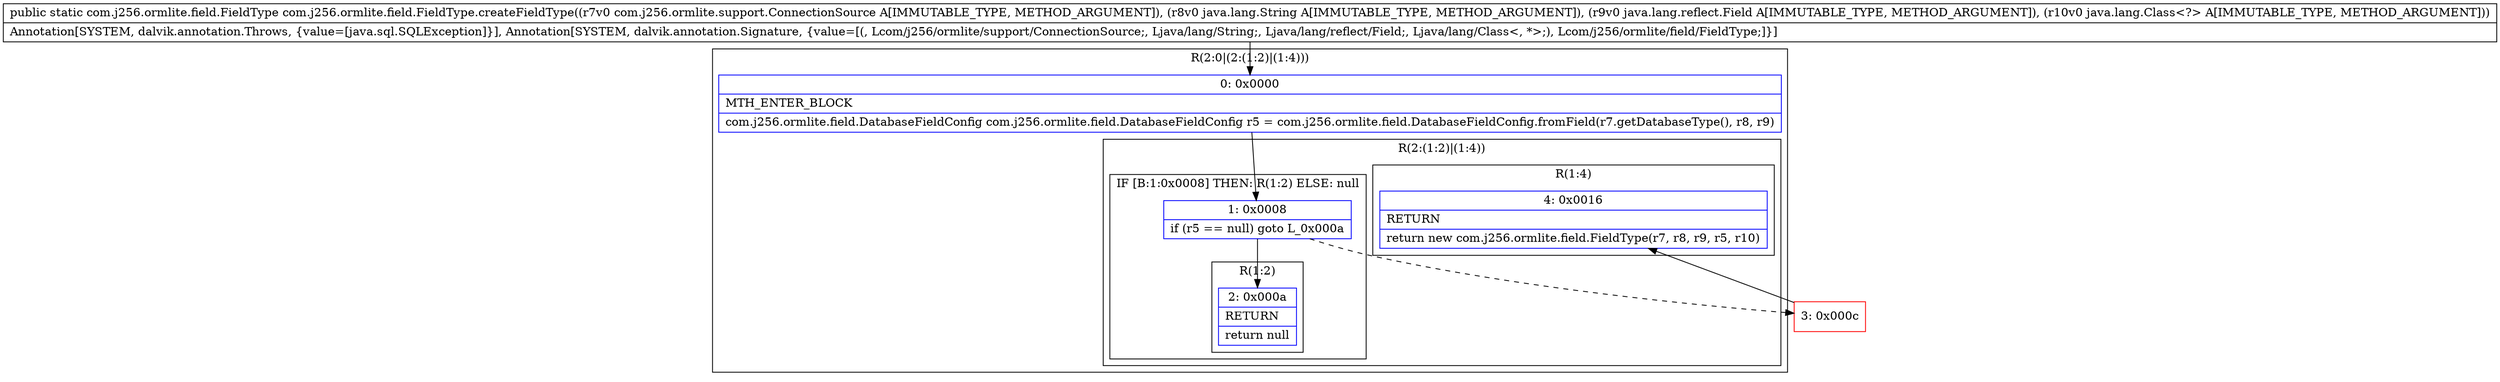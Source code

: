 digraph "CFG forcom.j256.ormlite.field.FieldType.createFieldType(Lcom\/j256\/ormlite\/support\/ConnectionSource;Ljava\/lang\/String;Ljava\/lang\/reflect\/Field;Ljava\/lang\/Class;)Lcom\/j256\/ormlite\/field\/FieldType;" {
subgraph cluster_Region_766709109 {
label = "R(2:0|(2:(1:2)|(1:4)))";
node [shape=record,color=blue];
Node_0 [shape=record,label="{0\:\ 0x0000|MTH_ENTER_BLOCK\l|com.j256.ormlite.field.DatabaseFieldConfig com.j256.ormlite.field.DatabaseFieldConfig r5 = com.j256.ormlite.field.DatabaseFieldConfig.fromField(r7.getDatabaseType(), r8, r9)\l}"];
subgraph cluster_Region_1633198144 {
label = "R(2:(1:2)|(1:4))";
node [shape=record,color=blue];
subgraph cluster_IfRegion_310504219 {
label = "IF [B:1:0x0008] THEN: R(1:2) ELSE: null";
node [shape=record,color=blue];
Node_1 [shape=record,label="{1\:\ 0x0008|if (r5 == null) goto L_0x000a\l}"];
subgraph cluster_Region_699336860 {
label = "R(1:2)";
node [shape=record,color=blue];
Node_2 [shape=record,label="{2\:\ 0x000a|RETURN\l|return null\l}"];
}
}
subgraph cluster_Region_1370946241 {
label = "R(1:4)";
node [shape=record,color=blue];
Node_4 [shape=record,label="{4\:\ 0x0016|RETURN\l|return new com.j256.ormlite.field.FieldType(r7, r8, r9, r5, r10)\l}"];
}
}
}
Node_3 [shape=record,color=red,label="{3\:\ 0x000c}"];
MethodNode[shape=record,label="{public static com.j256.ormlite.field.FieldType com.j256.ormlite.field.FieldType.createFieldType((r7v0 com.j256.ormlite.support.ConnectionSource A[IMMUTABLE_TYPE, METHOD_ARGUMENT]), (r8v0 java.lang.String A[IMMUTABLE_TYPE, METHOD_ARGUMENT]), (r9v0 java.lang.reflect.Field A[IMMUTABLE_TYPE, METHOD_ARGUMENT]), (r10v0 java.lang.Class\<?\> A[IMMUTABLE_TYPE, METHOD_ARGUMENT]))  | Annotation[SYSTEM, dalvik.annotation.Throws, \{value=[java.sql.SQLException]\}], Annotation[SYSTEM, dalvik.annotation.Signature, \{value=[(, Lcom\/j256\/ormlite\/support\/ConnectionSource;, Ljava\/lang\/String;, Ljava\/lang\/reflect\/Field;, Ljava\/lang\/Class\<, *\>;), Lcom\/j256\/ormlite\/field\/FieldType;]\}]\l}"];
MethodNode -> Node_0;
Node_0 -> Node_1;
Node_1 -> Node_2;
Node_1 -> Node_3[style=dashed];
Node_3 -> Node_4;
}

